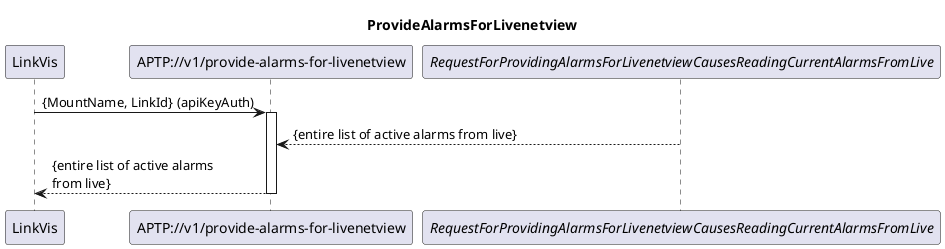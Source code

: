 @startuml ProvideAlarmsForLivenetview
skinparam responseMessageBelowArrow true

title
ProvideAlarmsForLivenetview
end title

participant "LinkVis" as LinkVis
participant "APTP://v1/provide-alarms-for-livenetview" as Livenetview_Alarms
participant "<i>RequestForProvidingAlarmsForLivenetviewCausesReadingCurrentAlarmsFromLive</i>" as ReadingAlarmsLive


LinkVis -> Livenetview_Alarms: {MountName, LinkId} (apiKeyAuth)

activate Livenetview_Alarms


ReadingAlarmsLive --> Livenetview_Alarms: {entire list of active alarms from live}
Livenetview_Alarms --> LinkVis: {entire list of active alarms \nfrom live}

deactivate Livenetview_Alarms

@enduml